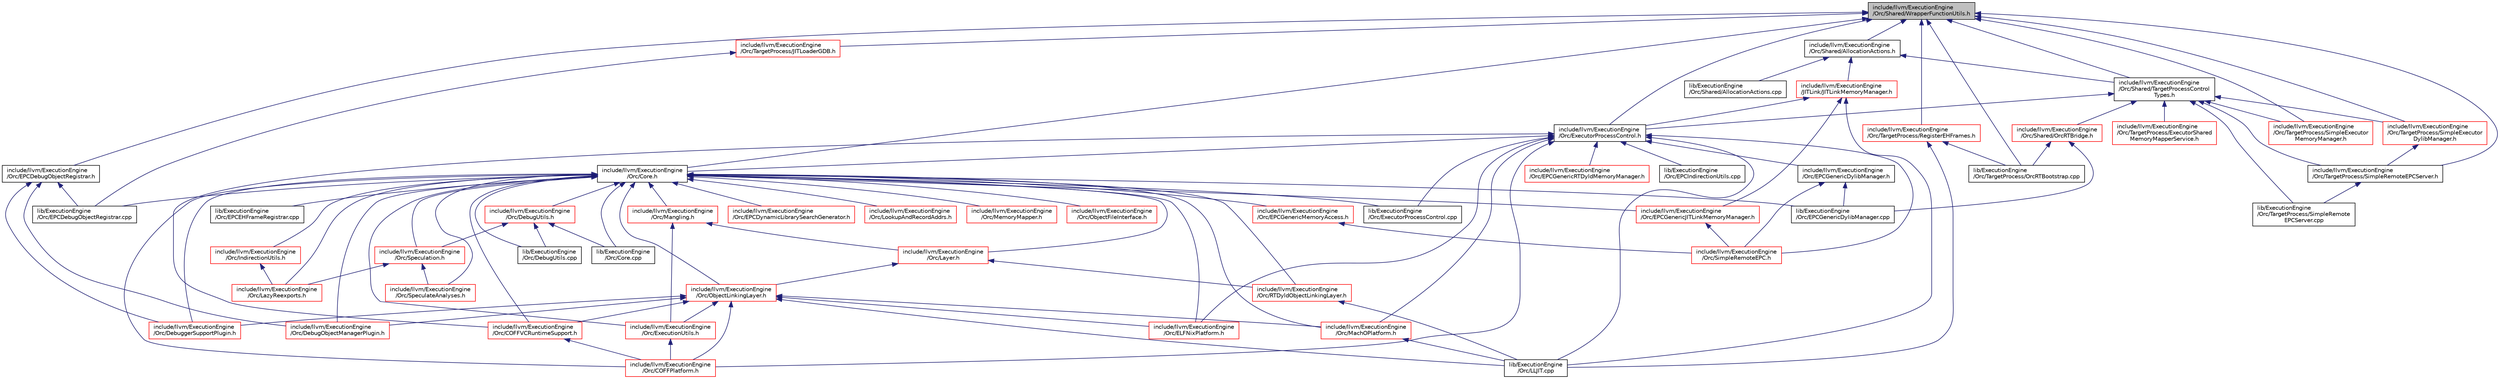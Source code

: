 digraph "include/llvm/ExecutionEngine/Orc/Shared/WrapperFunctionUtils.h"
{
 // LATEX_PDF_SIZE
  bgcolor="transparent";
  edge [fontname="Helvetica",fontsize="10",labelfontname="Helvetica",labelfontsize="10"];
  node [fontname="Helvetica",fontsize="10",shape=record];
  Node1 [label="include/llvm/ExecutionEngine\l/Orc/Shared/WrapperFunctionUtils.h",height=0.2,width=0.4,color="black", fillcolor="grey75", style="filled", fontcolor="black",tooltip=" "];
  Node1 -> Node2 [dir="back",color="midnightblue",fontsize="10",style="solid",fontname="Helvetica"];
  Node2 [label="include/llvm/ExecutionEngine\l/Orc/Core.h",height=0.2,width=0.4,color="black",URL="$ExecutionEngine_2Orc_2Core_8h.html",tooltip=" "];
  Node2 -> Node3 [dir="back",color="midnightblue",fontsize="10",style="solid",fontname="Helvetica"];
  Node3 [label="include/llvm/ExecutionEngine\l/Orc/COFFPlatform.h",height=0.2,width=0.4,color="red",URL="$COFFPlatform_8h.html",tooltip=" "];
  Node2 -> Node6 [dir="back",color="midnightblue",fontsize="10",style="solid",fontname="Helvetica"];
  Node6 [label="include/llvm/ExecutionEngine\l/Orc/COFFVCRuntimeSupport.h",height=0.2,width=0.4,color="red",URL="$COFFVCRuntimeSupport_8h.html",tooltip=" "];
  Node6 -> Node3 [dir="back",color="midnightblue",fontsize="10",style="solid",fontname="Helvetica"];
  Node2 -> Node8 [dir="back",color="midnightblue",fontsize="10",style="solid",fontname="Helvetica"];
  Node8 [label="include/llvm/ExecutionEngine\l/Orc/DebuggerSupportPlugin.h",height=0.2,width=0.4,color="red",URL="$DebuggerSupportPlugin_8h.html",tooltip=" "];
  Node2 -> Node10 [dir="back",color="midnightblue",fontsize="10",style="solid",fontname="Helvetica"];
  Node10 [label="include/llvm/ExecutionEngine\l/Orc/DebugObjectManagerPlugin.h",height=0.2,width=0.4,color="red",URL="$DebugObjectManagerPlugin_8h.html",tooltip=" "];
  Node2 -> Node13 [dir="back",color="midnightblue",fontsize="10",style="solid",fontname="Helvetica"];
  Node13 [label="include/llvm/ExecutionEngine\l/Orc/DebugUtils.h",height=0.2,width=0.4,color="red",URL="$DebugUtils_8h.html",tooltip=" "];
  Node13 -> Node14 [dir="back",color="midnightblue",fontsize="10",style="solid",fontname="Helvetica"];
  Node14 [label="include/llvm/ExecutionEngine\l/Orc/Speculation.h",height=0.2,width=0.4,color="red",URL="$Speculation_8h.html",tooltip=" "];
  Node14 -> Node20 [dir="back",color="midnightblue",fontsize="10",style="solid",fontname="Helvetica"];
  Node20 [label="include/llvm/ExecutionEngine\l/Orc/LazyReexports.h",height=0.2,width=0.4,color="red",URL="$LazyReexports_8h.html",tooltip=" "];
  Node14 -> Node24 [dir="back",color="midnightblue",fontsize="10",style="solid",fontname="Helvetica"];
  Node24 [label="include/llvm/ExecutionEngine\l/Orc/SpeculateAnalyses.h",height=0.2,width=0.4,color="red",URL="$SpeculateAnalyses_8h.html",tooltip=" "];
  Node13 -> Node27 [dir="back",color="midnightblue",fontsize="10",style="solid",fontname="Helvetica"];
  Node27 [label="lib/ExecutionEngine\l/Orc/Core.cpp",height=0.2,width=0.4,color="black",URL="$ExecutionEngine_2Orc_2Core_8cpp.html",tooltip=" "];
  Node13 -> Node28 [dir="back",color="midnightblue",fontsize="10",style="solid",fontname="Helvetica"];
  Node28 [label="lib/ExecutionEngine\l/Orc/DebugUtils.cpp",height=0.2,width=0.4,color="black",URL="$DebugUtils_8cpp.html",tooltip=" "];
  Node2 -> Node32 [dir="back",color="midnightblue",fontsize="10",style="solid",fontname="Helvetica"];
  Node32 [label="include/llvm/ExecutionEngine\l/Orc/ELFNixPlatform.h",height=0.2,width=0.4,color="red",URL="$ELFNixPlatform_8h.html",tooltip=" "];
  Node2 -> Node33 [dir="back",color="midnightblue",fontsize="10",style="solid",fontname="Helvetica"];
  Node33 [label="include/llvm/ExecutionEngine\l/Orc/EPCDynamicLibrarySearchGenerator.h",height=0.2,width=0.4,color="red",URL="$EPCDynamicLibrarySearchGenerator_8h.html",tooltip=" "];
  Node2 -> Node35 [dir="back",color="midnightblue",fontsize="10",style="solid",fontname="Helvetica"];
  Node35 [label="include/llvm/ExecutionEngine\l/Orc/EPCGenericJITLinkMemoryManager.h",height=0.2,width=0.4,color="red",URL="$EPCGenericJITLinkMemoryManager_8h.html",tooltip=" "];
  Node35 -> Node36 [dir="back",color="midnightblue",fontsize="10",style="solid",fontname="Helvetica"];
  Node36 [label="include/llvm/ExecutionEngine\l/Orc/SimpleRemoteEPC.h",height=0.2,width=0.4,color="red",URL="$SimpleRemoteEPC_8h.html",tooltip=" "];
  Node2 -> Node39 [dir="back",color="midnightblue",fontsize="10",style="solid",fontname="Helvetica"];
  Node39 [label="include/llvm/ExecutionEngine\l/Orc/EPCGenericMemoryAccess.h",height=0.2,width=0.4,color="red",URL="$EPCGenericMemoryAccess_8h.html",tooltip=" "];
  Node39 -> Node36 [dir="back",color="midnightblue",fontsize="10",style="solid",fontname="Helvetica"];
  Node2 -> Node41 [dir="back",color="midnightblue",fontsize="10",style="solid",fontname="Helvetica"];
  Node41 [label="include/llvm/ExecutionEngine\l/Orc/ExecutionUtils.h",height=0.2,width=0.4,color="red",URL="$ExecutionUtils_8h.html",tooltip=" "];
  Node41 -> Node3 [dir="back",color="midnightblue",fontsize="10",style="solid",fontname="Helvetica"];
  Node2 -> Node43 [dir="back",color="midnightblue",fontsize="10",style="solid",fontname="Helvetica"];
  Node43 [label="include/llvm/ExecutionEngine\l/Orc/IndirectionUtils.h",height=0.2,width=0.4,color="red",URL="$IndirectionUtils_8h.html",tooltip=" "];
  Node43 -> Node20 [dir="back",color="midnightblue",fontsize="10",style="solid",fontname="Helvetica"];
  Node2 -> Node45 [dir="back",color="midnightblue",fontsize="10",style="solid",fontname="Helvetica"];
  Node45 [label="include/llvm/ExecutionEngine\l/Orc/Layer.h",height=0.2,width=0.4,color="red",URL="$Layer_8h.html",tooltip=" "];
  Node45 -> Node52 [dir="back",color="midnightblue",fontsize="10",style="solid",fontname="Helvetica"];
  Node52 [label="include/llvm/ExecutionEngine\l/Orc/ObjectLinkingLayer.h",height=0.2,width=0.4,color="red",URL="$ObjectLinkingLayer_8h.html",tooltip=" "];
  Node52 -> Node3 [dir="back",color="midnightblue",fontsize="10",style="solid",fontname="Helvetica"];
  Node52 -> Node6 [dir="back",color="midnightblue",fontsize="10",style="solid",fontname="Helvetica"];
  Node52 -> Node8 [dir="back",color="midnightblue",fontsize="10",style="solid",fontname="Helvetica"];
  Node52 -> Node10 [dir="back",color="midnightblue",fontsize="10",style="solid",fontname="Helvetica"];
  Node52 -> Node32 [dir="back",color="midnightblue",fontsize="10",style="solid",fontname="Helvetica"];
  Node52 -> Node41 [dir="back",color="midnightblue",fontsize="10",style="solid",fontname="Helvetica"];
  Node52 -> Node53 [dir="back",color="midnightblue",fontsize="10",style="solid",fontname="Helvetica"];
  Node53 [label="include/llvm/ExecutionEngine\l/Orc/MachOPlatform.h",height=0.2,width=0.4,color="red",URL="$MachOPlatform_8h.html",tooltip=" "];
  Node53 -> Node17 [dir="back",color="midnightblue",fontsize="10",style="solid",fontname="Helvetica"];
  Node17 [label="lib/ExecutionEngine\l/Orc/LLJIT.cpp",height=0.2,width=0.4,color="black",URL="$LLJIT_8cpp.html",tooltip=" "];
  Node52 -> Node17 [dir="back",color="midnightblue",fontsize="10",style="solid",fontname="Helvetica"];
  Node45 -> Node56 [dir="back",color="midnightblue",fontsize="10",style="solid",fontname="Helvetica"];
  Node56 [label="include/llvm/ExecutionEngine\l/Orc/RTDyldObjectLinkingLayer.h",height=0.2,width=0.4,color="red",URL="$RTDyldObjectLinkingLayer_8h.html",tooltip=" "];
  Node56 -> Node17 [dir="back",color="midnightblue",fontsize="10",style="solid",fontname="Helvetica"];
  Node2 -> Node20 [dir="back",color="midnightblue",fontsize="10",style="solid",fontname="Helvetica"];
  Node2 -> Node58 [dir="back",color="midnightblue",fontsize="10",style="solid",fontname="Helvetica"];
  Node58 [label="include/llvm/ExecutionEngine\l/Orc/LookupAndRecordAddrs.h",height=0.2,width=0.4,color="red",URL="$LookupAndRecordAddrs_8h.html",tooltip=" "];
  Node2 -> Node53 [dir="back",color="midnightblue",fontsize="10",style="solid",fontname="Helvetica"];
  Node2 -> Node60 [dir="back",color="midnightblue",fontsize="10",style="solid",fontname="Helvetica"];
  Node60 [label="include/llvm/ExecutionEngine\l/Orc/Mangling.h",height=0.2,width=0.4,color="red",URL="$Mangling_8h.html",tooltip=" "];
  Node60 -> Node41 [dir="back",color="midnightblue",fontsize="10",style="solid",fontname="Helvetica"];
  Node60 -> Node45 [dir="back",color="midnightblue",fontsize="10",style="solid",fontname="Helvetica"];
  Node2 -> Node62 [dir="back",color="midnightblue",fontsize="10",style="solid",fontname="Helvetica"];
  Node62 [label="include/llvm/ExecutionEngine\l/Orc/MemoryMapper.h",height=0.2,width=0.4,color="red",URL="$MemoryMapper_8h.html",tooltip=" "];
  Node2 -> Node66 [dir="back",color="midnightblue",fontsize="10",style="solid",fontname="Helvetica"];
  Node66 [label="include/llvm/ExecutionEngine\l/Orc/ObjectFileInterface.h",height=0.2,width=0.4,color="red",URL="$ObjectFileInterface_8h.html",tooltip=" "];
  Node2 -> Node52 [dir="back",color="midnightblue",fontsize="10",style="solid",fontname="Helvetica"];
  Node2 -> Node56 [dir="back",color="midnightblue",fontsize="10",style="solid",fontname="Helvetica"];
  Node2 -> Node24 [dir="back",color="midnightblue",fontsize="10",style="solid",fontname="Helvetica"];
  Node2 -> Node14 [dir="back",color="midnightblue",fontsize="10",style="solid",fontname="Helvetica"];
  Node2 -> Node27 [dir="back",color="midnightblue",fontsize="10",style="solid",fontname="Helvetica"];
  Node2 -> Node28 [dir="back",color="midnightblue",fontsize="10",style="solid",fontname="Helvetica"];
  Node2 -> Node67 [dir="back",color="midnightblue",fontsize="10",style="solid",fontname="Helvetica"];
  Node67 [label="lib/ExecutionEngine\l/Orc/EPCDebugObjectRegistrar.cpp",height=0.2,width=0.4,color="black",URL="$EPCDebugObjectRegistrar_8cpp.html",tooltip=" "];
  Node2 -> Node68 [dir="back",color="midnightblue",fontsize="10",style="solid",fontname="Helvetica"];
  Node68 [label="lib/ExecutionEngine\l/Orc/EPCEHFrameRegistrar.cpp",height=0.2,width=0.4,color="black",URL="$EPCEHFrameRegistrar_8cpp.html",tooltip=" "];
  Node2 -> Node69 [dir="back",color="midnightblue",fontsize="10",style="solid",fontname="Helvetica"];
  Node69 [label="lib/ExecutionEngine\l/Orc/EPCGenericDylibManager.cpp",height=0.2,width=0.4,color="black",URL="$EPCGenericDylibManager_8cpp.html",tooltip=" "];
  Node2 -> Node70 [dir="back",color="midnightblue",fontsize="10",style="solid",fontname="Helvetica"];
  Node70 [label="lib/ExecutionEngine\l/Orc/ExecutorProcessControl.cpp",height=0.2,width=0.4,color="black",URL="$ExecutorProcessControl_8cpp.html",tooltip=" "];
  Node1 -> Node71 [dir="back",color="midnightblue",fontsize="10",style="solid",fontname="Helvetica"];
  Node71 [label="include/llvm/ExecutionEngine\l/Orc/EPCDebugObjectRegistrar.h",height=0.2,width=0.4,color="black",URL="$EPCDebugObjectRegistrar_8h.html",tooltip=" "];
  Node71 -> Node8 [dir="back",color="midnightblue",fontsize="10",style="solid",fontname="Helvetica"];
  Node71 -> Node10 [dir="back",color="midnightblue",fontsize="10",style="solid",fontname="Helvetica"];
  Node71 -> Node67 [dir="back",color="midnightblue",fontsize="10",style="solid",fontname="Helvetica"];
  Node1 -> Node72 [dir="back",color="midnightblue",fontsize="10",style="solid",fontname="Helvetica"];
  Node72 [label="include/llvm/ExecutionEngine\l/Orc/ExecutorProcessControl.h",height=0.2,width=0.4,color="black",URL="$ExecutorProcessControl_8h.html",tooltip=" "];
  Node72 -> Node3 [dir="back",color="midnightblue",fontsize="10",style="solid",fontname="Helvetica"];
  Node72 -> Node6 [dir="back",color="midnightblue",fontsize="10",style="solid",fontname="Helvetica"];
  Node72 -> Node2 [dir="back",color="midnightblue",fontsize="10",style="solid",fontname="Helvetica"];
  Node72 -> Node32 [dir="back",color="midnightblue",fontsize="10",style="solid",fontname="Helvetica"];
  Node72 -> Node73 [dir="back",color="midnightblue",fontsize="10",style="solid",fontname="Helvetica"];
  Node73 [label="include/llvm/ExecutionEngine\l/Orc/EPCGenericDylibManager.h",height=0.2,width=0.4,color="black",URL="$EPCGenericDylibManager_8h.html",tooltip=" "];
  Node73 -> Node36 [dir="back",color="midnightblue",fontsize="10",style="solid",fontname="Helvetica"];
  Node73 -> Node69 [dir="back",color="midnightblue",fontsize="10",style="solid",fontname="Helvetica"];
  Node72 -> Node74 [dir="back",color="midnightblue",fontsize="10",style="solid",fontname="Helvetica"];
  Node74 [label="include/llvm/ExecutionEngine\l/Orc/EPCGenericRTDyldMemoryManager.h",height=0.2,width=0.4,color="red",URL="$EPCGenericRTDyldMemoryManager_8h.html",tooltip=" "];
  Node72 -> Node53 [dir="back",color="midnightblue",fontsize="10",style="solid",fontname="Helvetica"];
  Node72 -> Node36 [dir="back",color="midnightblue",fontsize="10",style="solid",fontname="Helvetica"];
  Node72 -> Node22 [dir="back",color="midnightblue",fontsize="10",style="solid",fontname="Helvetica"];
  Node22 [label="lib/ExecutionEngine\l/Orc/EPCIndirectionUtils.cpp",height=0.2,width=0.4,color="black",URL="$EPCIndirectionUtils_8cpp.html",tooltip=" "];
  Node72 -> Node70 [dir="back",color="midnightblue",fontsize="10",style="solid",fontname="Helvetica"];
  Node72 -> Node17 [dir="back",color="midnightblue",fontsize="10",style="solid",fontname="Helvetica"];
  Node1 -> Node75 [dir="back",color="midnightblue",fontsize="10",style="solid",fontname="Helvetica"];
  Node75 [label="include/llvm/ExecutionEngine\l/Orc/Shared/AllocationActions.h",height=0.2,width=0.4,color="black",URL="$AllocationActions_8h.html",tooltip=" "];
  Node75 -> Node76 [dir="back",color="midnightblue",fontsize="10",style="solid",fontname="Helvetica"];
  Node76 [label="include/llvm/ExecutionEngine\l/JITLink/JITLinkMemoryManager.h",height=0.2,width=0.4,color="red",URL="$JITLinkMemoryManager_8h.html",tooltip=" "];
  Node76 -> Node35 [dir="back",color="midnightblue",fontsize="10",style="solid",fontname="Helvetica"];
  Node76 -> Node72 [dir="back",color="midnightblue",fontsize="10",style="solid",fontname="Helvetica"];
  Node76 -> Node17 [dir="back",color="midnightblue",fontsize="10",style="solid",fontname="Helvetica"];
  Node75 -> Node132 [dir="back",color="midnightblue",fontsize="10",style="solid",fontname="Helvetica"];
  Node132 [label="include/llvm/ExecutionEngine\l/Orc/Shared/TargetProcessControl\lTypes.h",height=0.2,width=0.4,color="black",URL="$TargetProcessControlTypes_8h.html",tooltip=" "];
  Node132 -> Node72 [dir="back",color="midnightblue",fontsize="10",style="solid",fontname="Helvetica"];
  Node132 -> Node133 [dir="back",color="midnightblue",fontsize="10",style="solid",fontname="Helvetica"];
  Node133 [label="include/llvm/ExecutionEngine\l/Orc/Shared/OrcRTBridge.h",height=0.2,width=0.4,color="red",URL="$OrcRTBridge_8h.html",tooltip=" "];
  Node133 -> Node69 [dir="back",color="midnightblue",fontsize="10",style="solid",fontname="Helvetica"];
  Node133 -> Node136 [dir="back",color="midnightblue",fontsize="10",style="solid",fontname="Helvetica"];
  Node136 [label="lib/ExecutionEngine\l/Orc/TargetProcess/OrcRTBootstrap.cpp",height=0.2,width=0.4,color="black",URL="$OrcRTBootstrap_8cpp.html",tooltip=" "];
  Node132 -> Node139 [dir="back",color="midnightblue",fontsize="10",style="solid",fontname="Helvetica"];
  Node139 [label="include/llvm/ExecutionEngine\l/Orc/TargetProcess/ExecutorShared\lMemoryMapperService.h",height=0.2,width=0.4,color="red",URL="$ExecutorSharedMemoryMapperService_8h.html",tooltip=" "];
  Node132 -> Node140 [dir="back",color="midnightblue",fontsize="10",style="solid",fontname="Helvetica"];
  Node140 [label="include/llvm/ExecutionEngine\l/Orc/TargetProcess/SimpleExecutor\lDylibManager.h",height=0.2,width=0.4,color="red",URL="$SimpleExecutorDylibManager_8h.html",tooltip=" "];
  Node140 -> Node141 [dir="back",color="midnightblue",fontsize="10",style="solid",fontname="Helvetica"];
  Node141 [label="include/llvm/ExecutionEngine\l/Orc/TargetProcess/SimpleRemoteEPCServer.h",height=0.2,width=0.4,color="black",URL="$SimpleRemoteEPCServer_8h.html",tooltip=" "];
  Node141 -> Node142 [dir="back",color="midnightblue",fontsize="10",style="solid",fontname="Helvetica"];
  Node142 [label="lib/ExecutionEngine\l/Orc/TargetProcess/SimpleRemote\lEPCServer.cpp",height=0.2,width=0.4,color="black",URL="$SimpleRemoteEPCServer_8cpp.html",tooltip=" "];
  Node132 -> Node143 [dir="back",color="midnightblue",fontsize="10",style="solid",fontname="Helvetica"];
  Node143 [label="include/llvm/ExecutionEngine\l/Orc/TargetProcess/SimpleExecutor\lMemoryManager.h",height=0.2,width=0.4,color="red",URL="$SimpleExecutorMemoryManager_8h.html",tooltip=" "];
  Node132 -> Node141 [dir="back",color="midnightblue",fontsize="10",style="solid",fontname="Helvetica"];
  Node132 -> Node142 [dir="back",color="midnightblue",fontsize="10",style="solid",fontname="Helvetica"];
  Node75 -> Node144 [dir="back",color="midnightblue",fontsize="10",style="solid",fontname="Helvetica"];
  Node144 [label="lib/ExecutionEngine\l/Orc/Shared/AllocationActions.cpp",height=0.2,width=0.4,color="black",URL="$AllocationActions_8cpp.html",tooltip=" "];
  Node1 -> Node132 [dir="back",color="midnightblue",fontsize="10",style="solid",fontname="Helvetica"];
  Node1 -> Node145 [dir="back",color="midnightblue",fontsize="10",style="solid",fontname="Helvetica"];
  Node145 [label="include/llvm/ExecutionEngine\l/Orc/TargetProcess/JITLoaderGDB.h",height=0.2,width=0.4,color="red",URL="$JITLoaderGDB_8h.html",tooltip=" "];
  Node145 -> Node67 [dir="back",color="midnightblue",fontsize="10",style="solid",fontname="Helvetica"];
  Node1 -> Node147 [dir="back",color="midnightblue",fontsize="10",style="solid",fontname="Helvetica"];
  Node147 [label="include/llvm/ExecutionEngine\l/Orc/TargetProcess/RegisterEHFrames.h",height=0.2,width=0.4,color="red",URL="$RegisterEHFrames_8h.html",tooltip=" "];
  Node147 -> Node17 [dir="back",color="midnightblue",fontsize="10",style="solid",fontname="Helvetica"];
  Node147 -> Node136 [dir="back",color="midnightblue",fontsize="10",style="solid",fontname="Helvetica"];
  Node1 -> Node140 [dir="back",color="midnightblue",fontsize="10",style="solid",fontname="Helvetica"];
  Node1 -> Node143 [dir="back",color="midnightblue",fontsize="10",style="solid",fontname="Helvetica"];
  Node1 -> Node141 [dir="back",color="midnightblue",fontsize="10",style="solid",fontname="Helvetica"];
  Node1 -> Node136 [dir="back",color="midnightblue",fontsize="10",style="solid",fontname="Helvetica"];
}

